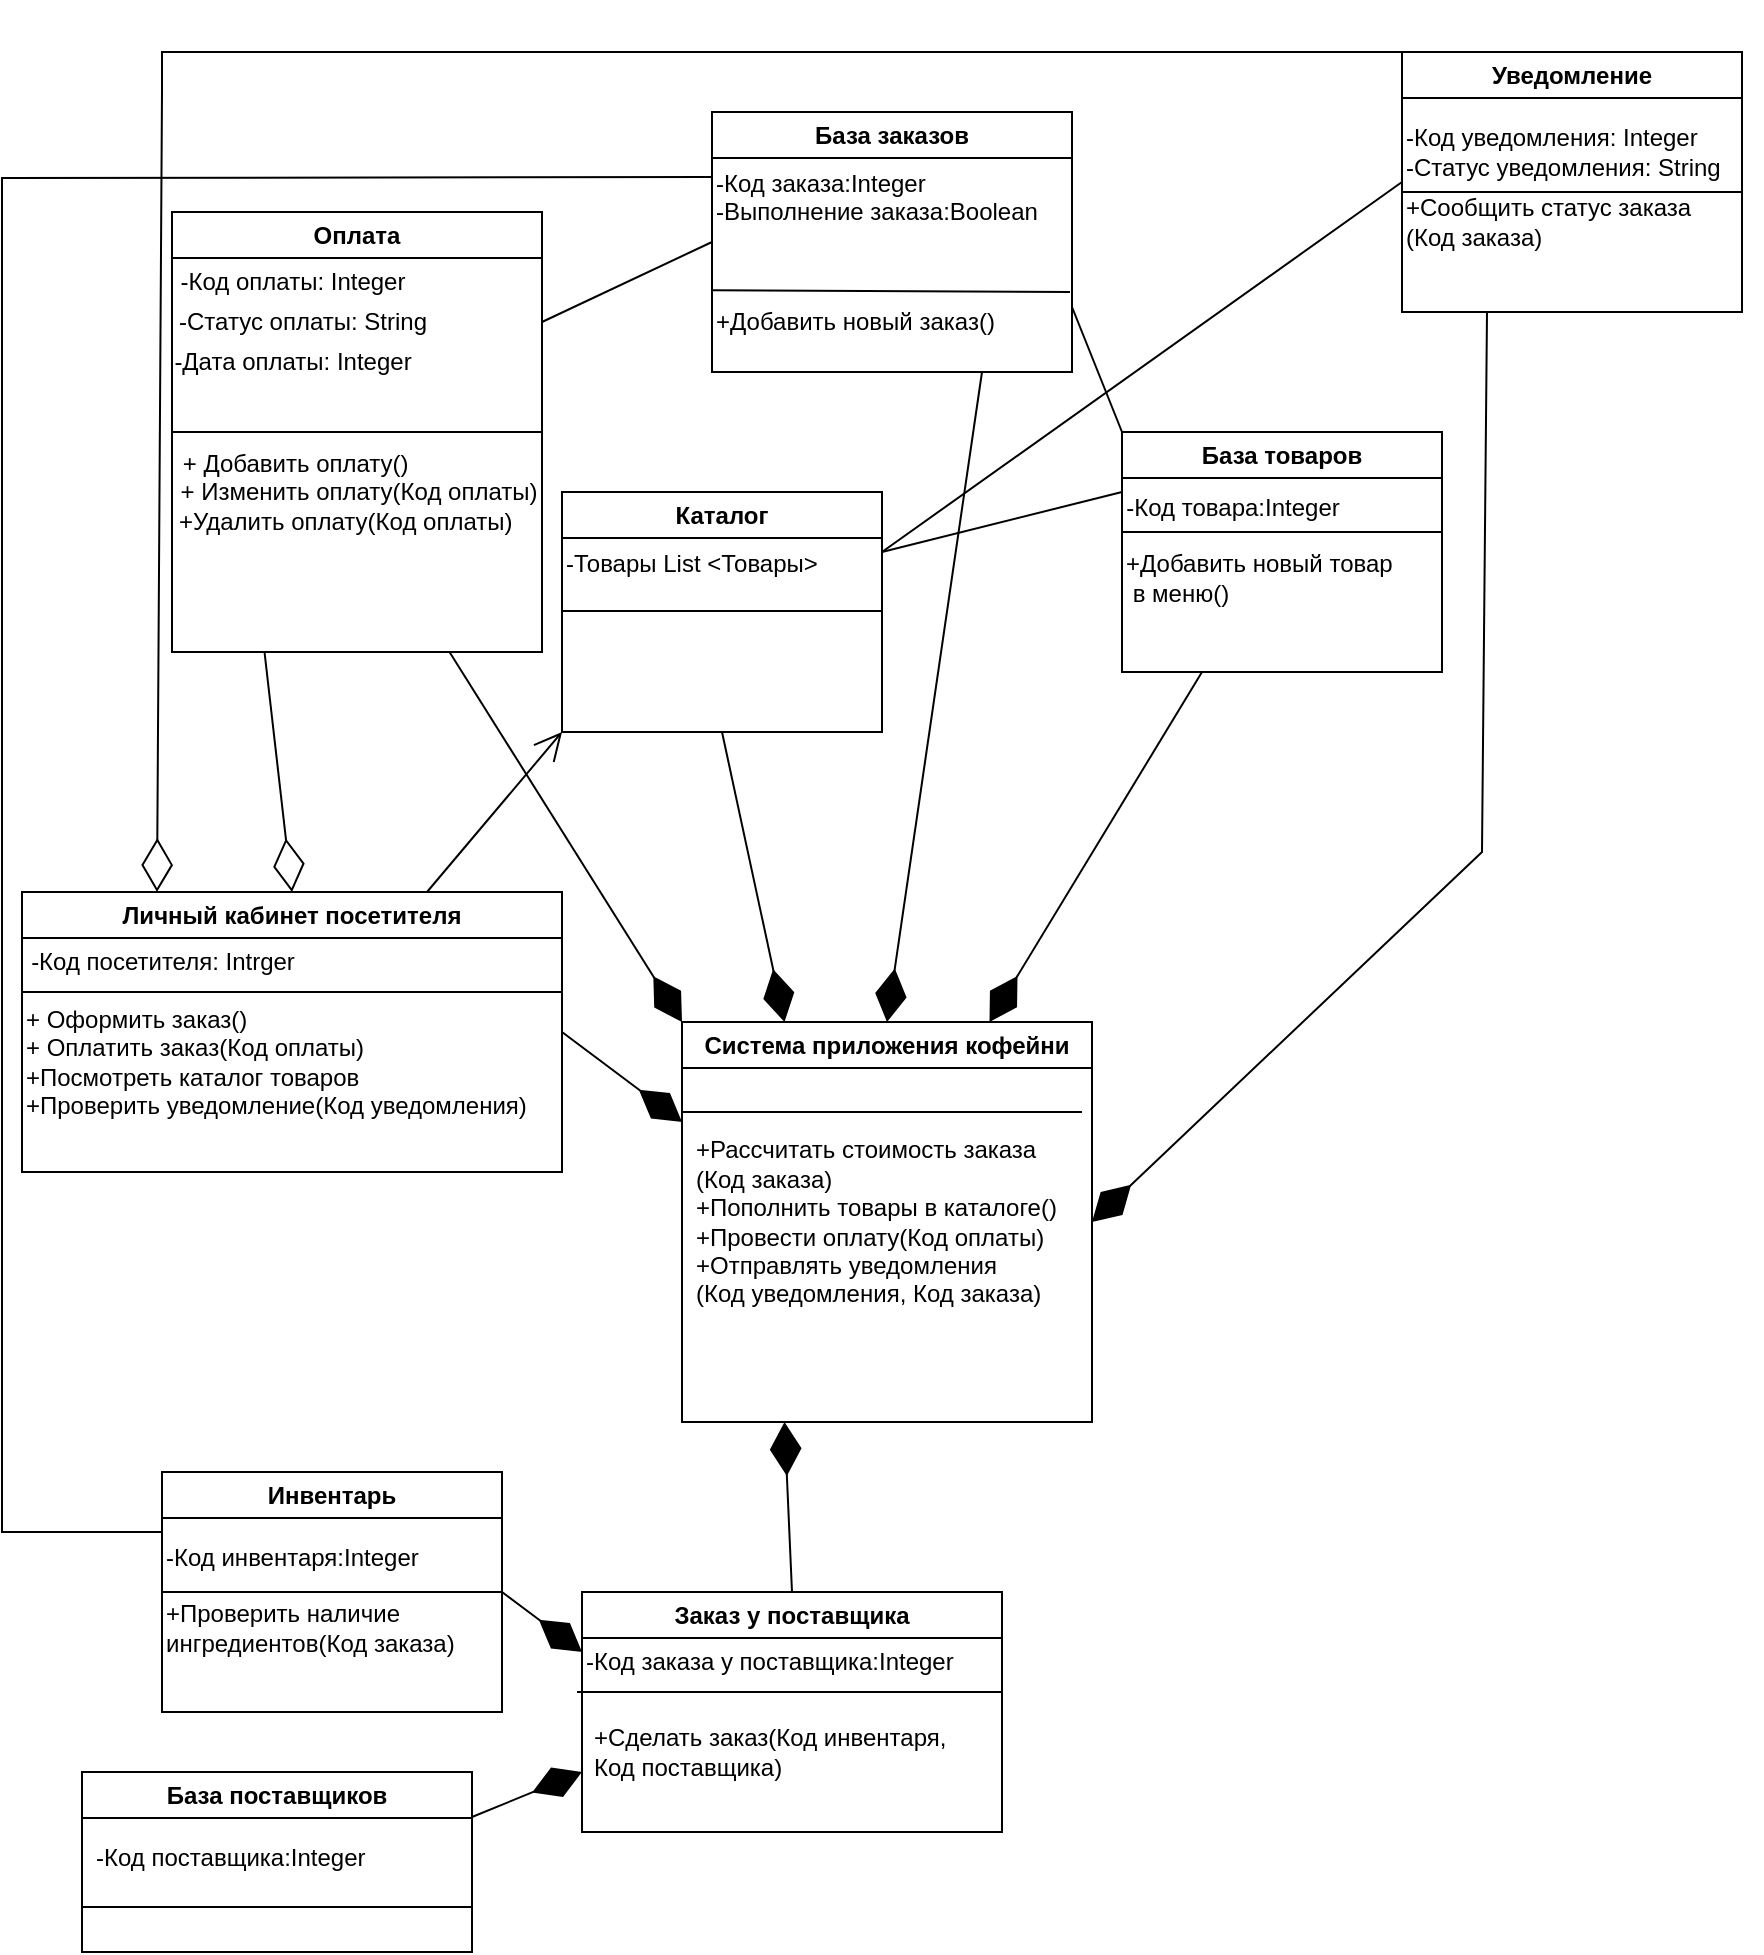 <mxfile version="26.2.14">
  <diagram name="Страница — 1" id="EunMl4SevoFHpU-XDsfM">
    <mxGraphModel dx="1426" dy="1946" grid="1" gridSize="10" guides="1" tooltips="1" connect="1" arrows="1" fold="1" page="1" pageScale="1" pageWidth="827" pageHeight="1169" math="0" shadow="0">
      <root>
        <mxCell id="0" />
        <mxCell id="1" parent="0" />
        <mxCell id="ZKrvtM32GSq0_KtgD34R-1" value="Личный кабинет посетителя" style="swimlane;whiteSpace=wrap;html=1;" vertex="1" parent="1">
          <mxGeometry x="30" y="420" width="270" height="140" as="geometry">
            <mxRectangle x="110" y="260" width="200" height="30" as="alternateBounds" />
          </mxGeometry>
        </mxCell>
        <mxCell id="ZKrvtM32GSq0_KtgD34R-2" value="" style="endArrow=none;html=1;rounded=0;entryX=0;entryY=0.5;entryDx=0;entryDy=0;" edge="1" parent="ZKrvtM32GSq0_KtgD34R-1">
          <mxGeometry width="50" height="50" relative="1" as="geometry">
            <mxPoint x="270" y="50" as="sourcePoint" />
            <mxPoint y="50" as="targetPoint" />
          </mxGeometry>
        </mxCell>
        <mxCell id="ZKrvtM32GSq0_KtgD34R-44" value="-Код посетителя: Intrger" style="text;html=1;align=center;verticalAlign=middle;resizable=0;points=[];autosize=1;strokeColor=none;fillColor=none;" vertex="1" parent="ZKrvtM32GSq0_KtgD34R-1">
          <mxGeometry x="-10" y="20" width="160" height="30" as="geometry" />
        </mxCell>
        <mxCell id="ZKrvtM32GSq0_KtgD34R-45" value="+ Оформить заказ()&amp;nbsp; &amp;nbsp; &amp;nbsp; &amp;nbsp; &amp;nbsp; &amp;nbsp; &amp;nbsp; &amp;nbsp; &amp;nbsp;&lt;div&gt;+ Оплатить заказ(Код оплаты)&lt;/div&gt;&lt;div style=&quot;&quot;&gt;+Посмотреть каталог товаров&lt;/div&gt;&lt;div style=&quot;&quot;&gt;+Проверить уведомление(Код уведомления)&lt;/div&gt;" style="text;html=1;align=left;verticalAlign=middle;resizable=0;points=[];autosize=1;strokeColor=none;fillColor=none;" vertex="1" parent="ZKrvtM32GSq0_KtgD34R-1">
          <mxGeometry y="50" width="270" height="70" as="geometry" />
        </mxCell>
        <mxCell id="ZKrvtM32GSq0_KtgD34R-3" value="Оплата" style="swimlane;whiteSpace=wrap;html=1;" vertex="1" parent="1">
          <mxGeometry x="105" y="80" width="185" height="220" as="geometry">
            <mxRectangle x="110" y="260" width="200" height="30" as="alternateBounds" />
          </mxGeometry>
        </mxCell>
        <mxCell id="ZKrvtM32GSq0_KtgD34R-40" value="-Код оплаты: Integer" style="text;html=1;align=center;verticalAlign=middle;resizable=0;points=[];autosize=1;strokeColor=none;fillColor=none;" vertex="1" parent="ZKrvtM32GSq0_KtgD34R-3">
          <mxGeometry x="-10" y="20" width="140" height="30" as="geometry" />
        </mxCell>
        <mxCell id="ZKrvtM32GSq0_KtgD34R-41" value="-Статус оплаты: String" style="text;html=1;align=center;verticalAlign=middle;resizable=0;points=[];autosize=1;strokeColor=none;fillColor=none;" vertex="1" parent="ZKrvtM32GSq0_KtgD34R-3">
          <mxGeometry x="-10" y="40" width="150" height="30" as="geometry" />
        </mxCell>
        <mxCell id="ZKrvtM32GSq0_KtgD34R-42" value="-Дата оплаты: Integer" style="text;html=1;align=center;verticalAlign=middle;resizable=0;points=[];autosize=1;strokeColor=none;fillColor=none;" vertex="1" parent="ZKrvtM32GSq0_KtgD34R-3">
          <mxGeometry x="-10" y="60" width="140" height="30" as="geometry" />
        </mxCell>
        <mxCell id="ZKrvtM32GSq0_KtgD34R-43" value="+ Добавить оплату()&amp;nbsp; &amp;nbsp; &amp;nbsp; &amp;nbsp; &amp;nbsp; &amp;nbsp; &amp;nbsp; &amp;nbsp; &amp;nbsp; &amp;nbsp;&lt;div&gt;+ Изменить оплату(Код оплаты)&lt;/div&gt;&lt;div&gt;+Удалить оплату(Код оплаты)&amp;nbsp; &amp;nbsp;&amp;nbsp;&lt;/div&gt;" style="text;html=1;align=center;verticalAlign=middle;resizable=0;points=[];autosize=1;strokeColor=none;fillColor=none;" vertex="1" parent="ZKrvtM32GSq0_KtgD34R-3">
          <mxGeometry x="-7.5" y="110" width="200" height="60" as="geometry" />
        </mxCell>
        <mxCell id="ZKrvtM32GSq0_KtgD34R-4" value="База заказов" style="swimlane;whiteSpace=wrap;html=1;" vertex="1" parent="1">
          <mxGeometry x="375" y="30" width="180" height="130" as="geometry">
            <mxRectangle x="110" y="260" width="200" height="30" as="alternateBounds" />
          </mxGeometry>
        </mxCell>
        <mxCell id="ZKrvtM32GSq0_KtgD34R-51" value="" style="endArrow=none;html=1;rounded=0;entryX=0;entryY=0.5;entryDx=0;entryDy=0;" edge="1" parent="ZKrvtM32GSq0_KtgD34R-4">
          <mxGeometry width="50" height="50" relative="1" as="geometry">
            <mxPoint x="179" y="90" as="sourcePoint" />
            <mxPoint y="89.17" as="targetPoint" />
          </mxGeometry>
        </mxCell>
        <mxCell id="ZKrvtM32GSq0_KtgD34R-52" value="-Код заказа:Integer&lt;div&gt;-Выполнение заказа:Boolean&lt;br&gt;&lt;div&gt;&lt;br&gt;&lt;/div&gt;&lt;/div&gt;" style="text;html=1;align=left;verticalAlign=middle;resizable=0;points=[];autosize=1;strokeColor=none;fillColor=none;" vertex="1" parent="ZKrvtM32GSq0_KtgD34R-4">
          <mxGeometry y="20" width="180" height="60" as="geometry" />
        </mxCell>
        <mxCell id="ZKrvtM32GSq0_KtgD34R-58" value="+Добавить новый заказ()" style="text;html=1;align=left;verticalAlign=middle;resizable=0;points=[];autosize=1;strokeColor=none;fillColor=none;" vertex="1" parent="ZKrvtM32GSq0_KtgD34R-4">
          <mxGeometry y="90" width="160" height="30" as="geometry" />
        </mxCell>
        <mxCell id="ZKrvtM32GSq0_KtgD34R-7" value="Система приложения кофейни" style="swimlane;whiteSpace=wrap;html=1;" vertex="1" parent="1">
          <mxGeometry x="360" y="485" width="205" height="200" as="geometry">
            <mxRectangle x="110" y="260" width="200" height="30" as="alternateBounds" />
          </mxGeometry>
        </mxCell>
        <mxCell id="ZKrvtM32GSq0_KtgD34R-38" value="" style="endArrow=none;html=1;rounded=0;entryX=0;entryY=0.5;entryDx=0;entryDy=0;exitX=1;exitY=0.5;exitDx=0;exitDy=0;" edge="1" parent="ZKrvtM32GSq0_KtgD34R-7">
          <mxGeometry width="50" height="50" relative="1" as="geometry">
            <mxPoint x="200" y="45" as="sourcePoint" />
            <mxPoint y="45" as="targetPoint" />
          </mxGeometry>
        </mxCell>
        <mxCell id="ZKrvtM32GSq0_KtgD34R-72" value="+Рассчитать стоимость заказа&lt;div&gt;(Код заказа)&lt;div&gt;+Пополнить товары в каталоге()&lt;/div&gt;&lt;div&gt;+Провести оплату(Код оплаты)&lt;/div&gt;&lt;div&gt;+Отправлять уведомления&lt;/div&gt;&lt;div&gt;(Код уведомления, Код заказа)&lt;/div&gt;&lt;/div&gt;" style="text;html=1;align=left;verticalAlign=middle;resizable=0;points=[];autosize=1;strokeColor=none;fillColor=none;" vertex="1" parent="ZKrvtM32GSq0_KtgD34R-7">
          <mxGeometry x="5" y="50" width="200" height="100" as="geometry" />
        </mxCell>
        <mxCell id="ZKrvtM32GSq0_KtgD34R-9" value="Уведомление" style="swimlane;whiteSpace=wrap;html=1;" vertex="1" parent="1">
          <mxGeometry x="720" width="170" height="130" as="geometry">
            <mxRectangle x="110" y="260" width="200" height="30" as="alternateBounds" />
          </mxGeometry>
        </mxCell>
        <mxCell id="ZKrvtM32GSq0_KtgD34R-55" value="" style="endArrow=none;html=1;rounded=0;entryX=0;entryY=0.5;entryDx=0;entryDy=0;" edge="1" parent="ZKrvtM32GSq0_KtgD34R-9">
          <mxGeometry width="50" height="50" relative="1" as="geometry">
            <mxPoint x="170" y="70" as="sourcePoint" />
            <mxPoint y="70" as="targetPoint" />
          </mxGeometry>
        </mxCell>
        <mxCell id="ZKrvtM32GSq0_KtgD34R-56" value="-Код уведомления: Integer&lt;div&gt;-Статус уведомления: String&lt;/div&gt;" style="text;html=1;align=left;verticalAlign=middle;resizable=0;points=[];autosize=1;strokeColor=none;fillColor=none;" vertex="1" parent="ZKrvtM32GSq0_KtgD34R-9">
          <mxGeometry y="30" width="180" height="40" as="geometry" />
        </mxCell>
        <mxCell id="ZKrvtM32GSq0_KtgD34R-57" value="+Сообщить статус заказа&lt;div&gt;(Код заказа)&lt;/div&gt;" style="text;html=1;align=left;verticalAlign=middle;resizable=0;points=[];autosize=1;strokeColor=none;fillColor=none;" vertex="1" parent="ZKrvtM32GSq0_KtgD34R-9">
          <mxGeometry y="65" width="170" height="40" as="geometry" />
        </mxCell>
        <mxCell id="ZKrvtM32GSq0_KtgD34R-10" value="Инвентарь" style="swimlane;whiteSpace=wrap;html=1;" vertex="1" parent="1">
          <mxGeometry x="100" y="710" width="170" height="120" as="geometry">
            <mxRectangle x="110" y="260" width="200" height="30" as="alternateBounds" />
          </mxGeometry>
        </mxCell>
        <mxCell id="ZKrvtM32GSq0_KtgD34R-50" value="+Проверить наличие&amp;nbsp;&lt;div&gt;ингредиентов(Код заказа)&lt;/div&gt;" style="text;html=1;align=left;verticalAlign=middle;resizable=0;points=[];autosize=1;strokeColor=none;fillColor=none;" vertex="1" parent="ZKrvtM32GSq0_KtgD34R-10">
          <mxGeometry y="58" width="170" height="40" as="geometry" />
        </mxCell>
        <mxCell id="ZKrvtM32GSq0_KtgD34R-65" value="" style="endArrow=none;html=1;rounded=0;" edge="1" parent="ZKrvtM32GSq0_KtgD34R-10">
          <mxGeometry width="50" height="50" relative="1" as="geometry">
            <mxPoint x="170" y="60" as="sourcePoint" />
            <mxPoint y="60" as="targetPoint" />
          </mxGeometry>
        </mxCell>
        <mxCell id="ZKrvtM32GSq0_KtgD34R-66" value="-Код инвентаря:Integer" style="text;html=1;align=left;verticalAlign=middle;resizable=0;points=[];autosize=1;strokeColor=none;fillColor=none;" vertex="1" parent="ZKrvtM32GSq0_KtgD34R-10">
          <mxGeometry y="28" width="150" height="30" as="geometry" />
        </mxCell>
        <mxCell id="ZKrvtM32GSq0_KtgD34R-11" value="База поставщиков" style="swimlane;whiteSpace=wrap;html=1;" vertex="1" parent="1">
          <mxGeometry x="60" y="860" width="195" height="90" as="geometry">
            <mxRectangle x="110" y="260" width="200" height="30" as="alternateBounds" />
          </mxGeometry>
        </mxCell>
        <mxCell id="ZKrvtM32GSq0_KtgD34R-68" value="-Код поставщика:Integer" style="text;html=1;align=left;verticalAlign=middle;resizable=0;points=[];autosize=1;strokeColor=none;fillColor=none;" vertex="1" parent="ZKrvtM32GSq0_KtgD34R-11">
          <mxGeometry x="5" y="28" width="160" height="30" as="geometry" />
        </mxCell>
        <mxCell id="ZKrvtM32GSq0_KtgD34R-12" value="Заказ у поставщика" style="swimlane;whiteSpace=wrap;html=1;" vertex="1" parent="1">
          <mxGeometry x="310" y="770" width="210" height="120" as="geometry">
            <mxRectangle x="110" y="260" width="200" height="30" as="alternateBounds" />
          </mxGeometry>
        </mxCell>
        <mxCell id="ZKrvtM32GSq0_KtgD34R-69" value="+Сделать заказ(Код инвентаря,&amp;nbsp;&lt;div&gt;Код поставщика)&lt;/div&gt;" style="text;html=1;align=left;verticalAlign=middle;resizable=0;points=[];autosize=1;strokeColor=none;fillColor=none;" vertex="1" parent="ZKrvtM32GSq0_KtgD34R-12">
          <mxGeometry x="4" y="60" width="200" height="40" as="geometry" />
        </mxCell>
        <mxCell id="ZKrvtM32GSq0_KtgD34R-70" value="" style="endArrow=none;html=1;rounded=0;entryX=0;entryY=0.5;entryDx=0;entryDy=0;" edge="1" parent="ZKrvtM32GSq0_KtgD34R-12">
          <mxGeometry width="50" height="50" relative="1" as="geometry">
            <mxPoint x="210" y="50" as="sourcePoint" />
            <mxPoint x="-2.5" y="50" as="targetPoint" />
          </mxGeometry>
        </mxCell>
        <mxCell id="ZKrvtM32GSq0_KtgD34R-71" value="-Код заказа у поставщика:Integer" style="text;html=1;align=left;verticalAlign=middle;resizable=0;points=[];autosize=1;strokeColor=none;fillColor=none;" vertex="1" parent="ZKrvtM32GSq0_KtgD34R-12">
          <mxGeometry y="20" width="210" height="30" as="geometry" />
        </mxCell>
        <mxCell id="ZKrvtM32GSq0_KtgD34R-13" value="Каталог" style="swimlane;whiteSpace=wrap;html=1;" vertex="1" parent="1">
          <mxGeometry x="300" y="220" width="160" height="120" as="geometry">
            <mxRectangle x="110" y="260" width="200" height="30" as="alternateBounds" />
          </mxGeometry>
        </mxCell>
        <mxCell id="ZKrvtM32GSq0_KtgD34R-49" value="-Товары List &amp;lt;Товары&amp;gt;&lt;div&gt;&lt;br&gt;&lt;/div&gt;" style="text;html=1;align=left;verticalAlign=middle;resizable=0;points=[];autosize=1;strokeColor=none;fillColor=none;" vertex="1" parent="ZKrvtM32GSq0_KtgD34R-13">
          <mxGeometry y="23" width="150" height="40" as="geometry" />
        </mxCell>
        <mxCell id="ZKrvtM32GSq0_KtgD34R-47" value="" style="endArrow=none;html=1;rounded=0;entryX=0;entryY=0.5;entryDx=0;entryDy=0;exitX=1;exitY=0.5;exitDx=0;exitDy=0;" edge="1" parent="ZKrvtM32GSq0_KtgD34R-13">
          <mxGeometry width="50" height="50" relative="1" as="geometry">
            <mxPoint x="160" y="59.5" as="sourcePoint" />
            <mxPoint y="59.5" as="targetPoint" />
          </mxGeometry>
        </mxCell>
        <mxCell id="ZKrvtM32GSq0_KtgD34R-14" value="База товаров" style="swimlane;whiteSpace=wrap;html=1;" vertex="1" parent="1">
          <mxGeometry x="580" y="190" width="160" height="120" as="geometry">
            <mxRectangle x="110" y="260" width="200" height="30" as="alternateBounds" />
          </mxGeometry>
        </mxCell>
        <mxCell id="ZKrvtM32GSq0_KtgD34R-53" value="&lt;span style=&quot;text-align: left;&quot;&gt;-Код товара:Integer&lt;/span&gt;" style="text;html=1;align=center;verticalAlign=middle;resizable=0;points=[];autosize=1;strokeColor=none;fillColor=none;" vertex="1" parent="ZKrvtM32GSq0_KtgD34R-14">
          <mxGeometry x="-10" y="23" width="130" height="30" as="geometry" />
        </mxCell>
        <mxCell id="ZKrvtM32GSq0_KtgD34R-54" value="" style="endArrow=none;html=1;rounded=0;entryX=0;entryY=0.5;entryDx=0;entryDy=0;exitX=1;exitY=0.5;exitDx=0;exitDy=0;" edge="1" parent="ZKrvtM32GSq0_KtgD34R-14">
          <mxGeometry width="50" height="50" relative="1" as="geometry">
            <mxPoint x="160" y="50" as="sourcePoint" />
            <mxPoint y="50" as="targetPoint" />
          </mxGeometry>
        </mxCell>
        <mxCell id="ZKrvtM32GSq0_KtgD34R-59" value="+Добавить новый&amp;nbsp;&lt;span style=&quot;background-color: transparent; color: light-dark(rgb(0, 0, 0), rgb(255, 255, 255));&quot;&gt;товар&lt;/span&gt;&lt;div&gt;&lt;span style=&quot;background-color: transparent; color: light-dark(rgb(0, 0, 0), rgb(255, 255, 255));&quot;&gt;&amp;nbsp;в меню()&lt;/span&gt;&lt;/div&gt;" style="text;html=1;align=left;verticalAlign=middle;resizable=0;points=[];autosize=1;strokeColor=none;fillColor=none;" vertex="1" parent="ZKrvtM32GSq0_KtgD34R-14">
          <mxGeometry y="53" width="160" height="40" as="geometry" />
        </mxCell>
        <mxCell id="ZKrvtM32GSq0_KtgD34R-16" value="" style="endArrow=diamondThin;endFill=1;endSize=24;html=1;rounded=0;exitX=1;exitY=0.5;exitDx=0;exitDy=0;entryX=0;entryY=0.25;entryDx=0;entryDy=0;" edge="1" parent="1" source="ZKrvtM32GSq0_KtgD34R-1" target="ZKrvtM32GSq0_KtgD34R-7">
          <mxGeometry width="160" relative="1" as="geometry">
            <mxPoint x="270" y="520" as="sourcePoint" />
            <mxPoint x="430" y="520" as="targetPoint" />
          </mxGeometry>
        </mxCell>
        <mxCell id="ZKrvtM32GSq0_KtgD34R-17" value="" style="endArrow=diamondThin;endFill=1;endSize=24;html=1;rounded=0;exitX=0.5;exitY=1;exitDx=0;exitDy=0;entryX=0.25;entryY=0;entryDx=0;entryDy=0;" edge="1" parent="1" source="ZKrvtM32GSq0_KtgD34R-13" target="ZKrvtM32GSq0_KtgD34R-7">
          <mxGeometry width="160" relative="1" as="geometry">
            <mxPoint x="260" y="500" as="sourcePoint" />
            <mxPoint x="370" y="545" as="targetPoint" />
          </mxGeometry>
        </mxCell>
        <mxCell id="ZKrvtM32GSq0_KtgD34R-18" value="" style="endArrow=diamondThin;endFill=1;endSize=24;html=1;rounded=0;exitX=0.75;exitY=1;exitDx=0;exitDy=0;entryX=0;entryY=0;entryDx=0;entryDy=0;" edge="1" parent="1" source="ZKrvtM32GSq0_KtgD34R-3" target="ZKrvtM32GSq0_KtgD34R-7">
          <mxGeometry width="160" relative="1" as="geometry">
            <mxPoint x="420" y="350" as="sourcePoint" />
            <mxPoint x="410" y="480" as="targetPoint" />
          </mxGeometry>
        </mxCell>
        <mxCell id="ZKrvtM32GSq0_KtgD34R-19" value="" style="endArrow=diamondThin;endFill=1;endSize=24;html=1;rounded=0;exitX=0.25;exitY=1;exitDx=0;exitDy=0;entryX=0.75;entryY=0;entryDx=0;entryDy=0;" edge="1" parent="1" source="ZKrvtM32GSq0_KtgD34R-14" target="ZKrvtM32GSq0_KtgD34R-7">
          <mxGeometry width="160" relative="1" as="geometry">
            <mxPoint x="420" y="350" as="sourcePoint" />
            <mxPoint x="420" y="495" as="targetPoint" />
          </mxGeometry>
        </mxCell>
        <mxCell id="ZKrvtM32GSq0_KtgD34R-20" value="" style="endArrow=diamondThin;endFill=1;endSize=24;html=1;rounded=0;exitX=0.75;exitY=1;exitDx=0;exitDy=0;entryX=0.5;entryY=0;entryDx=0;entryDy=0;" edge="1" parent="1" source="ZKrvtM32GSq0_KtgD34R-4" target="ZKrvtM32GSq0_KtgD34R-7">
          <mxGeometry width="160" relative="1" as="geometry">
            <mxPoint x="560" y="350" as="sourcePoint" />
            <mxPoint x="440" y="480" as="targetPoint" />
          </mxGeometry>
        </mxCell>
        <mxCell id="ZKrvtM32GSq0_KtgD34R-21" value="" style="endArrow=diamondThin;endFill=1;endSize=24;html=1;rounded=0;exitX=0.25;exitY=1;exitDx=0;exitDy=0;entryX=1;entryY=0.5;entryDx=0;entryDy=0;" edge="1" parent="1" source="ZKrvtM32GSq0_KtgD34R-9" target="ZKrvtM32GSq0_KtgD34R-7">
          <mxGeometry width="160" relative="1" as="geometry">
            <mxPoint x="710" y="350" as="sourcePoint" />
            <mxPoint x="570" y="495" as="targetPoint" />
            <Array as="points">
              <mxPoint x="760" y="400" />
            </Array>
          </mxGeometry>
        </mxCell>
        <mxCell id="ZKrvtM32GSq0_KtgD34R-23" value="" style="endArrow=diamondThin;endFill=1;endSize=24;html=1;rounded=0;exitX=0.5;exitY=0;exitDx=0;exitDy=0;entryX=0.25;entryY=1;entryDx=0;entryDy=0;" edge="1" parent="1" source="ZKrvtM32GSq0_KtgD34R-12" target="ZKrvtM32GSq0_KtgD34R-7">
          <mxGeometry width="160" relative="1" as="geometry">
            <mxPoint x="650" y="775" as="sourcePoint" />
            <mxPoint x="570" y="695" as="targetPoint" />
          </mxGeometry>
        </mxCell>
        <mxCell id="ZKrvtM32GSq0_KtgD34R-24" value="" style="endArrow=diamondThin;endFill=1;endSize=24;html=1;rounded=0;exitX=1;exitY=0.5;exitDx=0;exitDy=0;entryX=0;entryY=0.25;entryDx=0;entryDy=0;" edge="1" parent="1" source="ZKrvtM32GSq0_KtgD34R-10" target="ZKrvtM32GSq0_KtgD34R-12">
          <mxGeometry width="160" relative="1" as="geometry">
            <mxPoint x="400" y="780" as="sourcePoint" />
            <mxPoint x="420" y="695" as="targetPoint" />
          </mxGeometry>
        </mxCell>
        <mxCell id="ZKrvtM32GSq0_KtgD34R-25" value="" style="endArrow=diamondThin;endFill=1;endSize=24;html=1;rounded=0;exitX=1;exitY=0.25;exitDx=0;exitDy=0;entryX=0;entryY=0.75;entryDx=0;entryDy=0;" edge="1" parent="1" source="ZKrvtM32GSq0_KtgD34R-11" target="ZKrvtM32GSq0_KtgD34R-12">
          <mxGeometry width="160" relative="1" as="geometry">
            <mxPoint x="270" y="780" as="sourcePoint" />
            <mxPoint x="320" y="810" as="targetPoint" />
          </mxGeometry>
        </mxCell>
        <mxCell id="ZKrvtM32GSq0_KtgD34R-28" value="" style="endArrow=diamondThin;endFill=0;endSize=24;html=1;rounded=0;exitX=0;exitY=0;exitDx=0;exitDy=0;entryX=0.25;entryY=0;entryDx=0;entryDy=0;" edge="1" parent="1" source="ZKrvtM32GSq0_KtgD34R-9" target="ZKrvtM32GSq0_KtgD34R-1">
          <mxGeometry width="160" relative="1" as="geometry">
            <mxPoint x="235" y="320" as="sourcePoint" />
            <mxPoint x="370" y="495" as="targetPoint" />
            <Array as="points">
              <mxPoint x="670" />
              <mxPoint x="390" />
              <mxPoint x="100" />
              <mxPoint x="100" y="20" />
            </Array>
          </mxGeometry>
        </mxCell>
        <mxCell id="ZKrvtM32GSq0_KtgD34R-29" value="" style="endArrow=diamondThin;endFill=0;endSize=24;html=1;rounded=0;exitX=0.25;exitY=1;exitDx=0;exitDy=0;entryX=0.5;entryY=0;entryDx=0;entryDy=0;" edge="1" parent="1" source="ZKrvtM32GSq0_KtgD34R-3" target="ZKrvtM32GSq0_KtgD34R-1">
          <mxGeometry width="160" relative="1" as="geometry">
            <mxPoint x="640" y="30" as="sourcePoint" />
            <mxPoint x="110" y="400" as="targetPoint" />
            <Array as="points" />
          </mxGeometry>
        </mxCell>
        <mxCell id="ZKrvtM32GSq0_KtgD34R-31" value="" style="endArrow=open;endFill=1;endSize=12;html=1;rounded=0;exitX=0.75;exitY=0;exitDx=0;exitDy=0;entryX=0;entryY=1;entryDx=0;entryDy=0;" edge="1" parent="1" source="ZKrvtM32GSq0_KtgD34R-1" target="ZKrvtM32GSq0_KtgD34R-13">
          <mxGeometry width="160" relative="1" as="geometry">
            <mxPoint x="240" y="450" as="sourcePoint" />
            <mxPoint x="400" y="450" as="targetPoint" />
          </mxGeometry>
        </mxCell>
        <mxCell id="ZKrvtM32GSq0_KtgD34R-32" value="" style="endArrow=none;html=1;rounded=0;exitX=1;exitY=0.25;exitDx=0;exitDy=0;entryX=0;entryY=0.25;entryDx=0;entryDy=0;" edge="1" parent="1" source="ZKrvtM32GSq0_KtgD34R-13" target="ZKrvtM32GSq0_KtgD34R-14">
          <mxGeometry width="50" height="50" relative="1" as="geometry">
            <mxPoint x="480" y="350" as="sourcePoint" />
            <mxPoint x="530" y="300" as="targetPoint" />
          </mxGeometry>
        </mxCell>
        <mxCell id="ZKrvtM32GSq0_KtgD34R-33" value="" style="endArrow=none;html=1;rounded=0;exitX=1;exitY=0.25;exitDx=0;exitDy=0;entryX=0;entryY=0.5;entryDx=0;entryDy=0;" edge="1" parent="1" source="ZKrvtM32GSq0_KtgD34R-13" target="ZKrvtM32GSq0_KtgD34R-9">
          <mxGeometry width="50" height="50" relative="1" as="geometry">
            <mxPoint x="450" y="250" as="sourcePoint" />
            <mxPoint x="670" y="260" as="targetPoint" />
          </mxGeometry>
        </mxCell>
        <mxCell id="ZKrvtM32GSq0_KtgD34R-34" value="" style="endArrow=none;html=1;rounded=0;exitX=0;exitY=0.25;exitDx=0;exitDy=0;entryX=0;entryY=0.25;entryDx=0;entryDy=0;" edge="1" parent="1" source="ZKrvtM32GSq0_KtgD34R-10" target="ZKrvtM32GSq0_KtgD34R-4">
          <mxGeometry width="50" height="50" relative="1" as="geometry">
            <mxPoint x="450" y="250" as="sourcePoint" />
            <mxPoint x="640" y="95" as="targetPoint" />
            <Array as="points">
              <mxPoint x="20" y="740" />
              <mxPoint x="20" y="63" />
            </Array>
          </mxGeometry>
        </mxCell>
        <mxCell id="ZKrvtM32GSq0_KtgD34R-36" value="" style="endArrow=none;html=1;rounded=0;exitX=1;exitY=0.25;exitDx=0;exitDy=0;entryX=0;entryY=0.5;entryDx=0;entryDy=0;" edge="1" parent="1" source="ZKrvtM32GSq0_KtgD34R-3" target="ZKrvtM32GSq0_KtgD34R-4">
          <mxGeometry width="50" height="50" relative="1" as="geometry">
            <mxPoint x="450" y="250" as="sourcePoint" />
            <mxPoint x="640" y="95" as="targetPoint" />
          </mxGeometry>
        </mxCell>
        <mxCell id="ZKrvtM32GSq0_KtgD34R-37" value="" style="endArrow=none;html=1;rounded=0;exitX=0;exitY=0;exitDx=0;exitDy=0;entryX=1;entryY=0.75;entryDx=0;entryDy=0;" edge="1" parent="1" source="ZKrvtM32GSq0_KtgD34R-14" target="ZKrvtM32GSq0_KtgD34R-4">
          <mxGeometry width="50" height="50" relative="1" as="geometry">
            <mxPoint x="235" y="180" as="sourcePoint" />
            <mxPoint x="350" y="105" as="targetPoint" />
          </mxGeometry>
        </mxCell>
        <mxCell id="ZKrvtM32GSq0_KtgD34R-39" value="" style="endArrow=none;html=1;rounded=0;entryX=0;entryY=0.5;entryDx=0;entryDy=0;exitX=1;exitY=0.5;exitDx=0;exitDy=0;" edge="1" parent="1" source="ZKrvtM32GSq0_KtgD34R-3" target="ZKrvtM32GSq0_KtgD34R-3">
          <mxGeometry width="50" height="50" relative="1" as="geometry">
            <mxPoint x="250" y="210" as="sourcePoint" />
            <mxPoint x="110" y="210" as="targetPoint" />
          </mxGeometry>
        </mxCell>
        <mxCell id="ZKrvtM32GSq0_KtgD34R-67" value="" style="endArrow=none;html=1;rounded=0;entryX=0;entryY=0.75;entryDx=0;entryDy=0;exitX=1;exitY=0.75;exitDx=0;exitDy=0;" edge="1" parent="1" source="ZKrvtM32GSq0_KtgD34R-11" target="ZKrvtM32GSq0_KtgD34R-11">
          <mxGeometry width="50" height="50" relative="1" as="geometry">
            <mxPoint x="282.5" y="920.5" as="sourcePoint" />
            <mxPoint x="80" y="920" as="targetPoint" />
          </mxGeometry>
        </mxCell>
      </root>
    </mxGraphModel>
  </diagram>
</mxfile>
